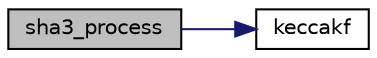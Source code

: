 digraph "sha3_process"
{
 // LATEX_PDF_SIZE
  edge [fontname="Helvetica",fontsize="10",labelfontname="Helvetica",labelfontsize="10"];
  node [fontname="Helvetica",fontsize="10",shape=record];
  rankdir="LR";
  Node65 [label="sha3_process",height=0.2,width=0.4,color="black", fillcolor="grey75", style="filled", fontcolor="black",tooltip=" "];
  Node65 -> Node66 [color="midnightblue",fontsize="10",style="solid"];
  Node66 [label="keccakf",height=0.2,width=0.4,color="black", fillcolor="white", style="filled",URL="$sha3_8c.html#a7fd78116706c35ac94b8fb5553220678",tooltip=" "];
}
